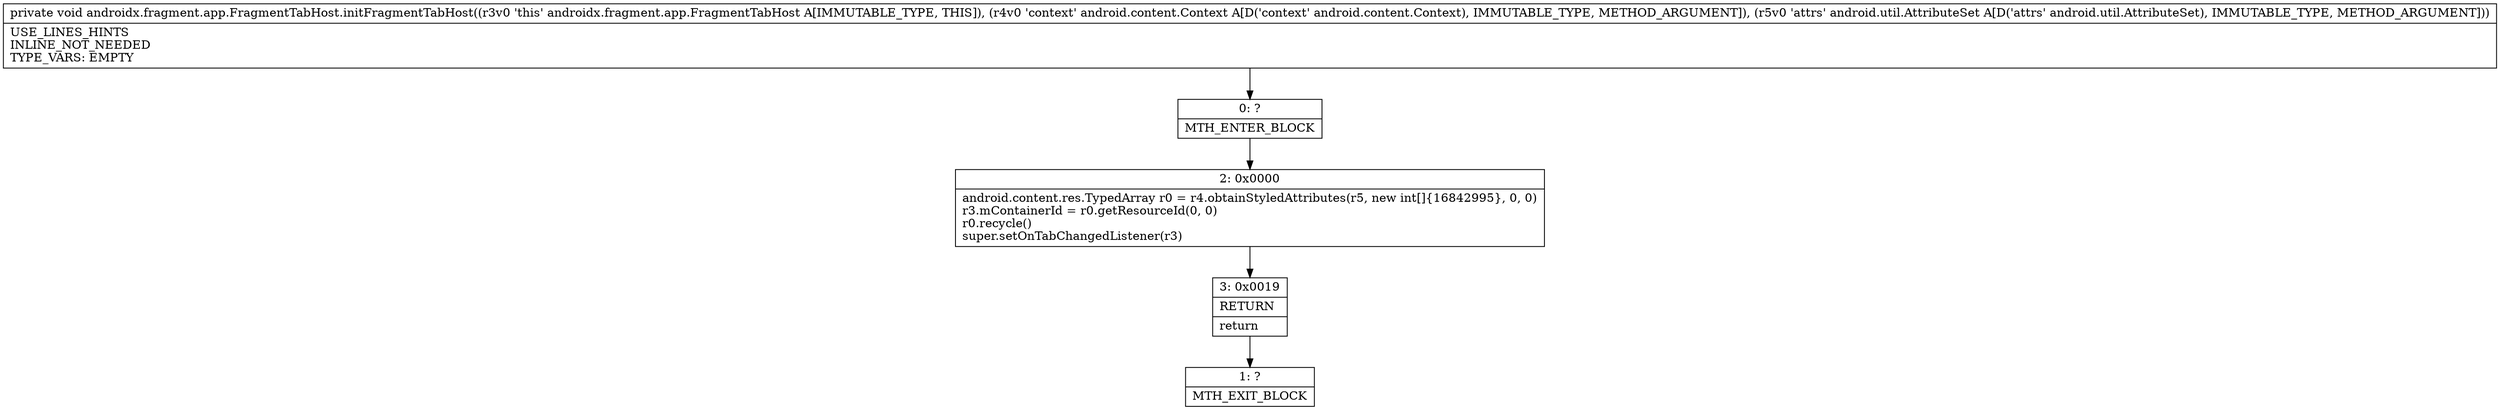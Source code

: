 digraph "CFG forandroidx.fragment.app.FragmentTabHost.initFragmentTabHost(Landroid\/content\/Context;Landroid\/util\/AttributeSet;)V" {
Node_0 [shape=record,label="{0\:\ ?|MTH_ENTER_BLOCK\l}"];
Node_2 [shape=record,label="{2\:\ 0x0000|android.content.res.TypedArray r0 = r4.obtainStyledAttributes(r5, new int[]\{16842995\}, 0, 0)\lr3.mContainerId = r0.getResourceId(0, 0)\lr0.recycle()\lsuper.setOnTabChangedListener(r3)\l}"];
Node_3 [shape=record,label="{3\:\ 0x0019|RETURN\l|return\l}"];
Node_1 [shape=record,label="{1\:\ ?|MTH_EXIT_BLOCK\l}"];
MethodNode[shape=record,label="{private void androidx.fragment.app.FragmentTabHost.initFragmentTabHost((r3v0 'this' androidx.fragment.app.FragmentTabHost A[IMMUTABLE_TYPE, THIS]), (r4v0 'context' android.content.Context A[D('context' android.content.Context), IMMUTABLE_TYPE, METHOD_ARGUMENT]), (r5v0 'attrs' android.util.AttributeSet A[D('attrs' android.util.AttributeSet), IMMUTABLE_TYPE, METHOD_ARGUMENT]))  | USE_LINES_HINTS\lINLINE_NOT_NEEDED\lTYPE_VARS: EMPTY\l}"];
MethodNode -> Node_0;Node_0 -> Node_2;
Node_2 -> Node_3;
Node_3 -> Node_1;
}

